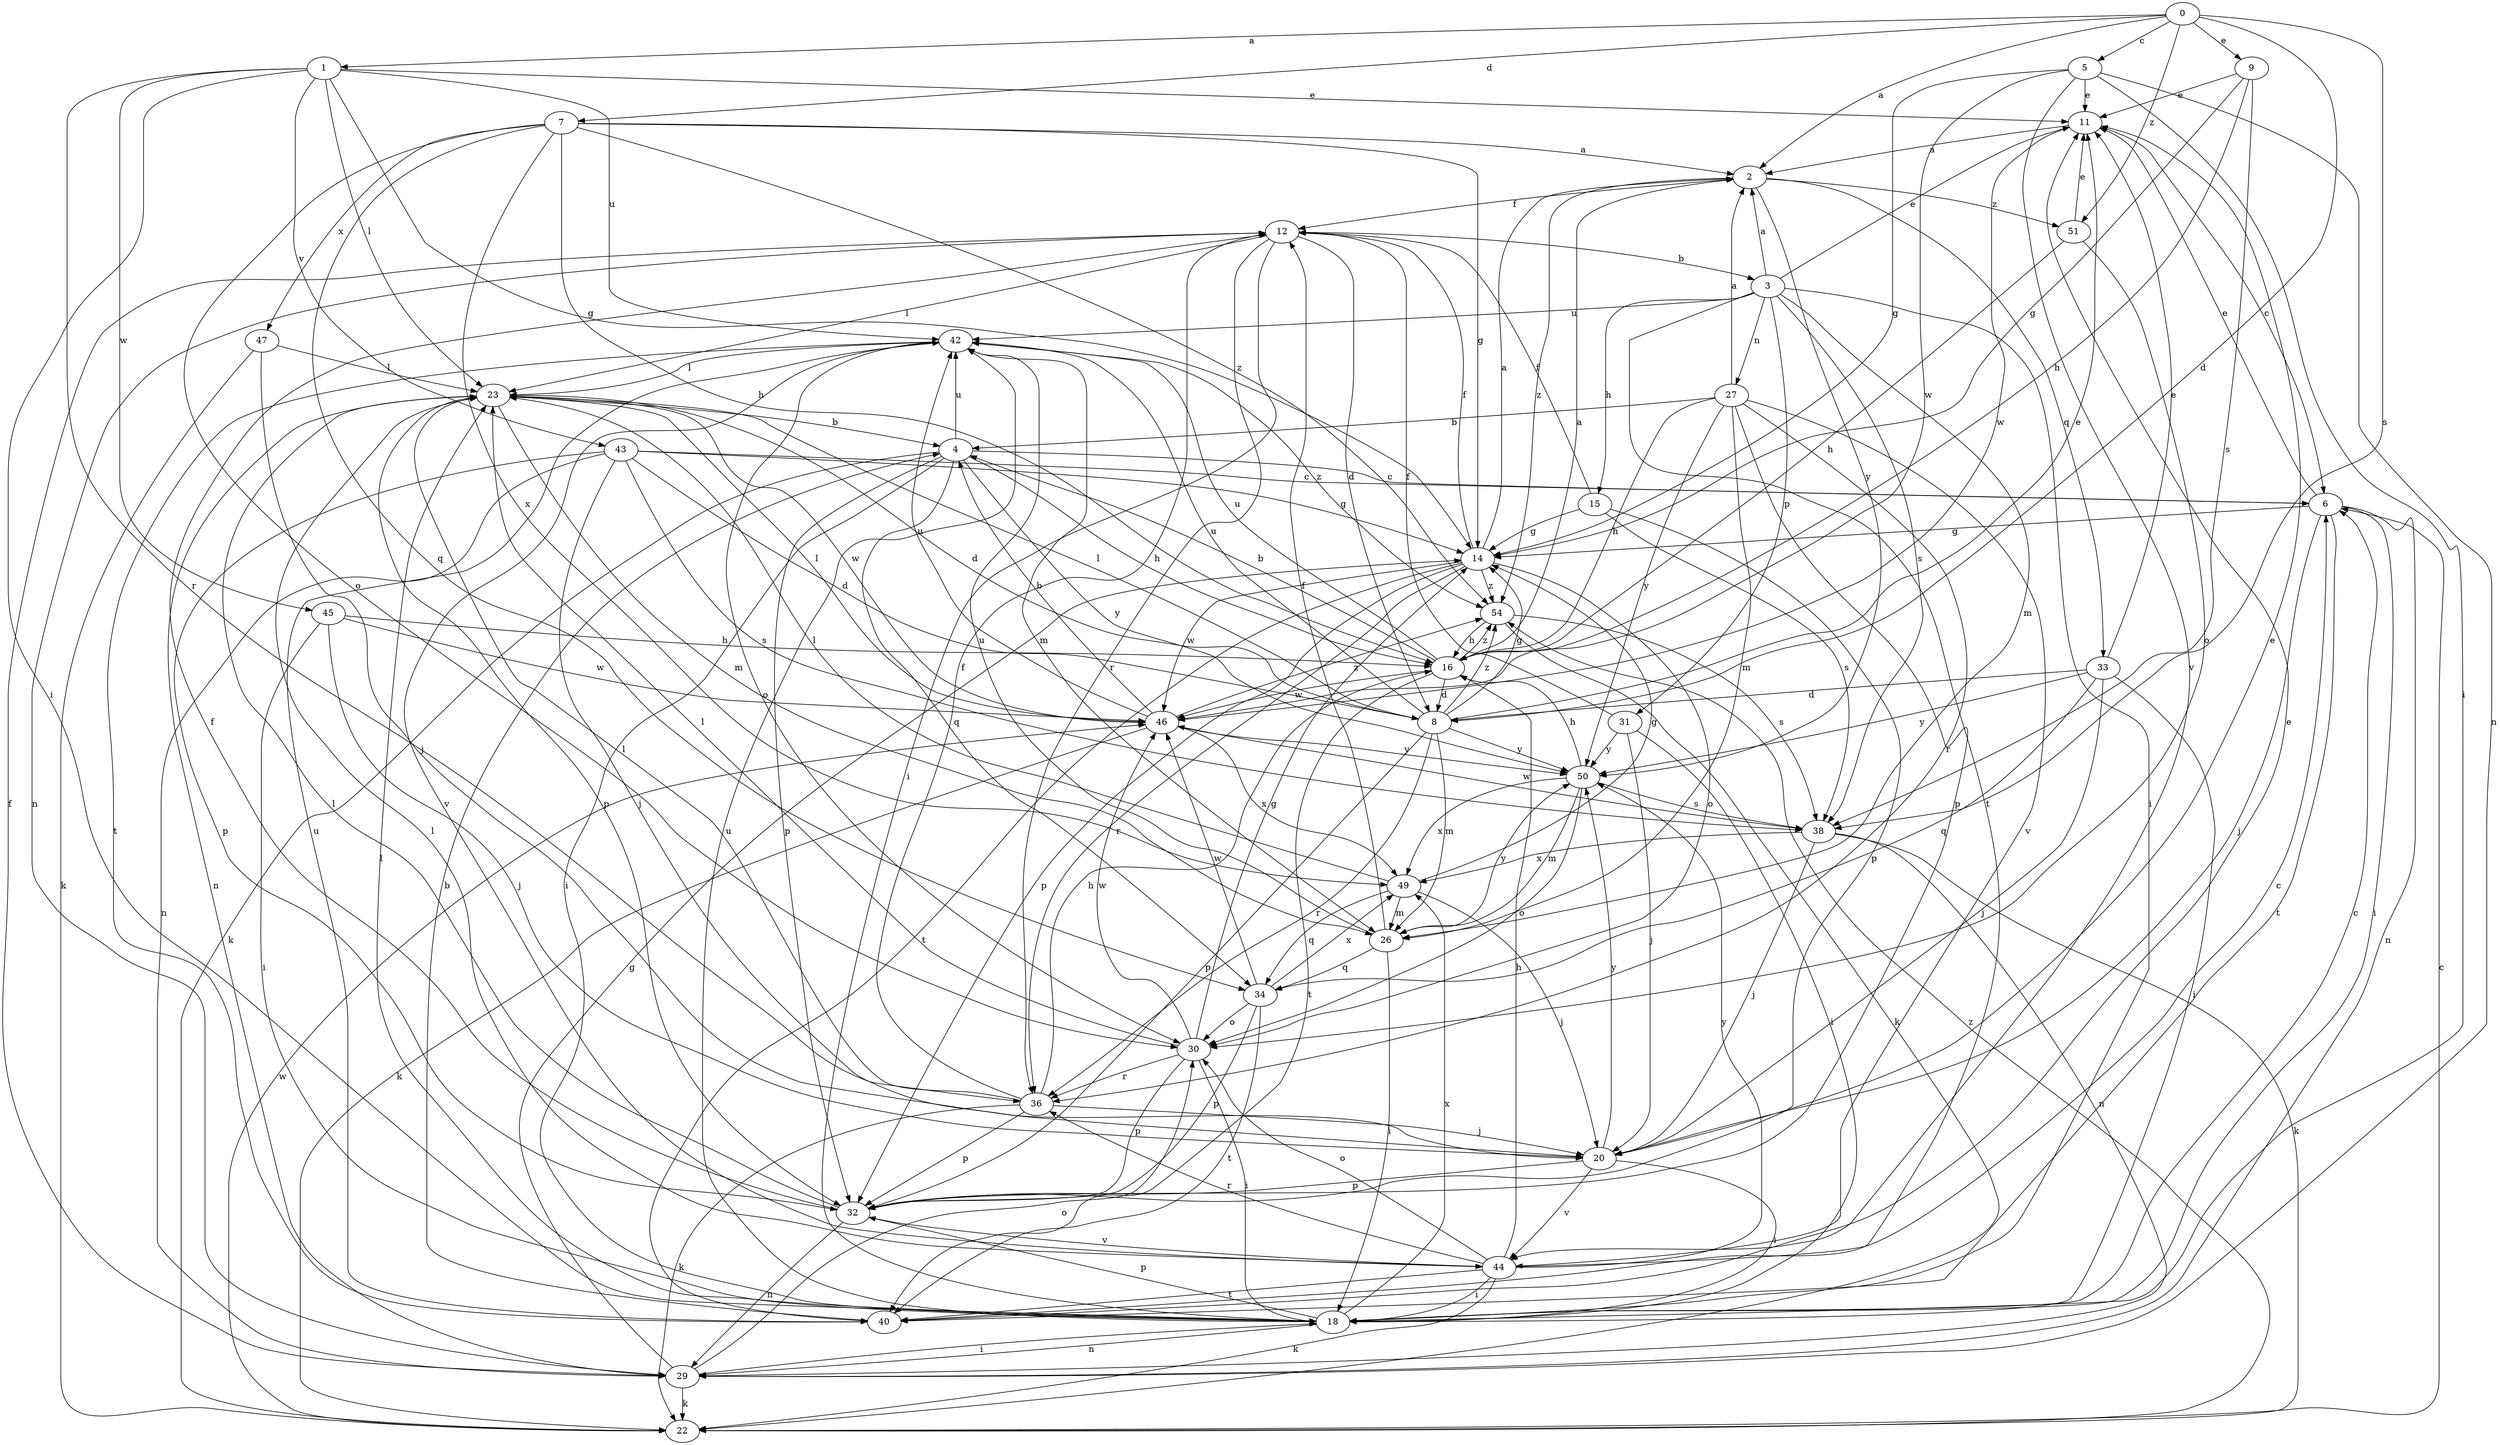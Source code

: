 strict digraph  {
0;
1;
2;
3;
4;
5;
6;
7;
8;
9;
11;
12;
14;
15;
16;
18;
20;
22;
23;
26;
27;
29;
30;
31;
32;
33;
34;
36;
38;
40;
42;
43;
44;
45;
46;
47;
49;
50;
51;
54;
0 -> 1  [label=a];
0 -> 2  [label=a];
0 -> 5  [label=c];
0 -> 7  [label=d];
0 -> 8  [label=d];
0 -> 9  [label=e];
0 -> 38  [label=s];
0 -> 51  [label=z];
1 -> 11  [label=e];
1 -> 14  [label=g];
1 -> 18  [label=i];
1 -> 23  [label=l];
1 -> 36  [label=r];
1 -> 42  [label=u];
1 -> 43  [label=v];
1 -> 45  [label=w];
2 -> 12  [label=f];
2 -> 33  [label=q];
2 -> 50  [label=y];
2 -> 51  [label=z];
2 -> 54  [label=z];
3 -> 2  [label=a];
3 -> 11  [label=e];
3 -> 15  [label=h];
3 -> 18  [label=i];
3 -> 26  [label=m];
3 -> 27  [label=n];
3 -> 31  [label=p];
3 -> 38  [label=s];
3 -> 40  [label=t];
3 -> 42  [label=u];
4 -> 6  [label=c];
4 -> 16  [label=h];
4 -> 18  [label=i];
4 -> 22  [label=k];
4 -> 32  [label=p];
4 -> 34  [label=q];
4 -> 42  [label=u];
4 -> 50  [label=y];
5 -> 11  [label=e];
5 -> 14  [label=g];
5 -> 18  [label=i];
5 -> 29  [label=n];
5 -> 44  [label=v];
5 -> 46  [label=w];
6 -> 11  [label=e];
6 -> 14  [label=g];
6 -> 18  [label=i];
6 -> 20  [label=j];
6 -> 29  [label=n];
6 -> 40  [label=t];
7 -> 2  [label=a];
7 -> 14  [label=g];
7 -> 16  [label=h];
7 -> 30  [label=o];
7 -> 34  [label=q];
7 -> 47  [label=x];
7 -> 49  [label=x];
7 -> 54  [label=z];
8 -> 11  [label=e];
8 -> 14  [label=g];
8 -> 23  [label=l];
8 -> 26  [label=m];
8 -> 32  [label=p];
8 -> 36  [label=r];
8 -> 42  [label=u];
8 -> 50  [label=y];
8 -> 54  [label=z];
9 -> 11  [label=e];
9 -> 14  [label=g];
9 -> 16  [label=h];
9 -> 38  [label=s];
11 -> 2  [label=a];
11 -> 6  [label=c];
11 -> 46  [label=w];
12 -> 3  [label=b];
12 -> 8  [label=d];
12 -> 18  [label=i];
12 -> 23  [label=l];
12 -> 29  [label=n];
12 -> 36  [label=r];
14 -> 2  [label=a];
14 -> 12  [label=f];
14 -> 30  [label=o];
14 -> 32  [label=p];
14 -> 36  [label=r];
14 -> 40  [label=t];
14 -> 46  [label=w];
14 -> 54  [label=z];
15 -> 12  [label=f];
15 -> 14  [label=g];
15 -> 32  [label=p];
15 -> 38  [label=s];
16 -> 2  [label=a];
16 -> 4  [label=b];
16 -> 8  [label=d];
16 -> 40  [label=t];
16 -> 42  [label=u];
16 -> 46  [label=w];
16 -> 54  [label=z];
18 -> 6  [label=c];
18 -> 23  [label=l];
18 -> 29  [label=n];
18 -> 32  [label=p];
18 -> 42  [label=u];
18 -> 49  [label=x];
20 -> 11  [label=e];
20 -> 18  [label=i];
20 -> 32  [label=p];
20 -> 44  [label=v];
20 -> 50  [label=y];
22 -> 6  [label=c];
22 -> 46  [label=w];
22 -> 54  [label=z];
23 -> 4  [label=b];
23 -> 8  [label=d];
23 -> 26  [label=m];
23 -> 29  [label=n];
23 -> 32  [label=p];
23 -> 46  [label=w];
26 -> 12  [label=f];
26 -> 18  [label=i];
26 -> 34  [label=q];
26 -> 42  [label=u];
26 -> 50  [label=y];
27 -> 2  [label=a];
27 -> 4  [label=b];
27 -> 16  [label=h];
27 -> 26  [label=m];
27 -> 32  [label=p];
27 -> 36  [label=r];
27 -> 44  [label=v];
27 -> 50  [label=y];
29 -> 12  [label=f];
29 -> 14  [label=g];
29 -> 18  [label=i];
29 -> 22  [label=k];
29 -> 30  [label=o];
30 -> 14  [label=g];
30 -> 18  [label=i];
30 -> 23  [label=l];
30 -> 32  [label=p];
30 -> 36  [label=r];
30 -> 46  [label=w];
31 -> 12  [label=f];
31 -> 18  [label=i];
31 -> 20  [label=j];
31 -> 50  [label=y];
32 -> 12  [label=f];
32 -> 23  [label=l];
32 -> 29  [label=n];
32 -> 44  [label=v];
33 -> 8  [label=d];
33 -> 11  [label=e];
33 -> 18  [label=i];
33 -> 20  [label=j];
33 -> 34  [label=q];
33 -> 50  [label=y];
34 -> 30  [label=o];
34 -> 32  [label=p];
34 -> 40  [label=t];
34 -> 46  [label=w];
34 -> 49  [label=x];
36 -> 12  [label=f];
36 -> 16  [label=h];
36 -> 20  [label=j];
36 -> 22  [label=k];
36 -> 23  [label=l];
36 -> 32  [label=p];
38 -> 20  [label=j];
38 -> 22  [label=k];
38 -> 29  [label=n];
38 -> 46  [label=w];
38 -> 49  [label=x];
40 -> 4  [label=b];
40 -> 11  [label=e];
40 -> 42  [label=u];
42 -> 23  [label=l];
42 -> 26  [label=m];
42 -> 30  [label=o];
42 -> 40  [label=t];
42 -> 44  [label=v];
42 -> 54  [label=z];
43 -> 6  [label=c];
43 -> 8  [label=d];
43 -> 14  [label=g];
43 -> 20  [label=j];
43 -> 29  [label=n];
43 -> 32  [label=p];
43 -> 38  [label=s];
44 -> 6  [label=c];
44 -> 16  [label=h];
44 -> 18  [label=i];
44 -> 22  [label=k];
44 -> 23  [label=l];
44 -> 30  [label=o];
44 -> 36  [label=r];
44 -> 40  [label=t];
44 -> 50  [label=y];
45 -> 16  [label=h];
45 -> 18  [label=i];
45 -> 20  [label=j];
45 -> 46  [label=w];
46 -> 4  [label=b];
46 -> 22  [label=k];
46 -> 23  [label=l];
46 -> 42  [label=u];
46 -> 49  [label=x];
46 -> 50  [label=y];
46 -> 54  [label=z];
47 -> 20  [label=j];
47 -> 22  [label=k];
47 -> 23  [label=l];
49 -> 14  [label=g];
49 -> 20  [label=j];
49 -> 23  [label=l];
49 -> 26  [label=m];
49 -> 34  [label=q];
50 -> 16  [label=h];
50 -> 26  [label=m];
50 -> 30  [label=o];
50 -> 38  [label=s];
50 -> 49  [label=x];
51 -> 11  [label=e];
51 -> 16  [label=h];
51 -> 30  [label=o];
54 -> 16  [label=h];
54 -> 22  [label=k];
54 -> 38  [label=s];
}
